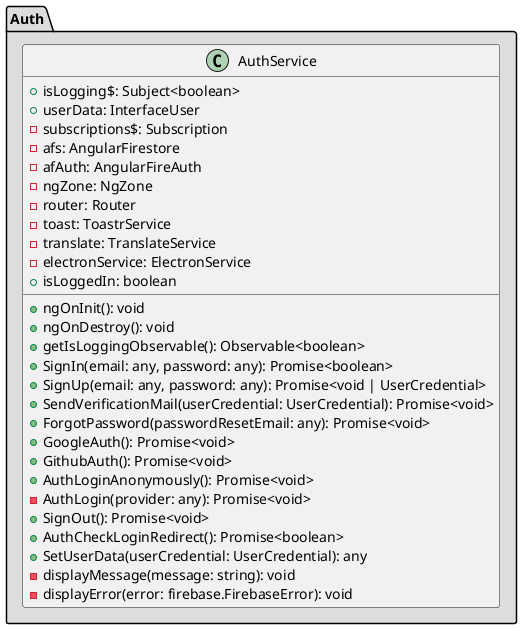 @startuml

skinparam linetype ortho

package Auth #DDDDDD {
  class AuthService {
    +isLogging$: Subject<boolean>
    +userData: InterfaceUser
    -subscriptions$: Subscription
    -afs: AngularFirestore
    -afAuth: AngularFireAuth
    -ngZone: NgZone
    -router: Router
    -toast: ToastrService
    -translate: TranslateService
    -electronService: ElectronService
    +ngOnInit(): void
    +ngOnDestroy(): void
    +getIsLoggingObservable(): Observable<boolean>
    +SignIn(email: any, password: any): Promise<boolean>
    +SignUp(email: any, password: any): Promise<void | UserCredential>
    +SendVerificationMail(userCredential: UserCredential): Promise<void>
    +ForgotPassword(passwordResetEmail: any): Promise<void>
    +isLoggedIn: boolean
    +GoogleAuth(): Promise<void>
    +GithubAuth(): Promise<void>
    +AuthLoginAnonymously(): Promise<void>
    -AuthLogin(provider: any): Promise<void>
    +SignOut(): Promise<void>
    +AuthCheckLoginRedirect(): Promise<boolean>
    +SetUserData(userCredential: UserCredential): any
    -displayMessage(message: string): void
    -displayError(error: firebase.FirebaseError): void
  }
}

@enduml
